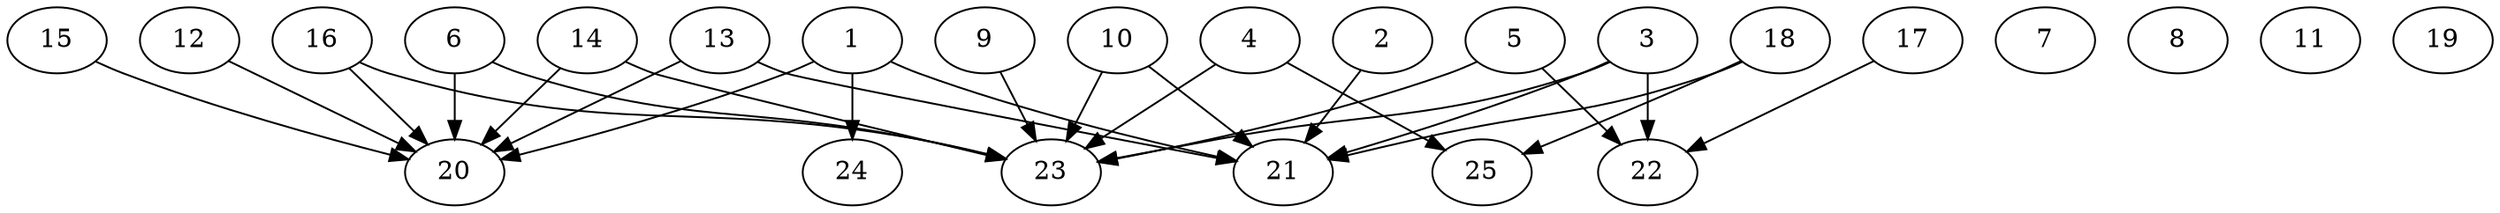 // DAG automatically generated by daggen at Thu Oct  3 14:00:40 2019
// ./daggen --dot -n 25 --ccr 0.3 --fat 0.9 --regular 0.9 --density 0.5 --mindata 5242880 --maxdata 52428800 
digraph G {
  1 [size="122279253", alpha="0.17", expect_size="36683776"] 
  1 -> 20 [size ="36683776"]
  1 -> 21 [size ="36683776"]
  1 -> 24 [size ="36683776"]
  2 [size="121658027", alpha="0.08", expect_size="36497408"] 
  2 -> 21 [size ="36497408"]
  3 [size="39393280", alpha="0.03", expect_size="11817984"] 
  3 -> 21 [size ="11817984"]
  3 -> 22 [size ="11817984"]
  3 -> 23 [size ="11817984"]
  4 [size="138516480", alpha="0.13", expect_size="41554944"] 
  4 -> 23 [size ="41554944"]
  4 -> 25 [size ="41554944"]
  5 [size="42096640", alpha="0.14", expect_size="12628992"] 
  5 -> 22 [size ="12628992"]
  5 -> 23 [size ="12628992"]
  6 [size="26603520", alpha="0.10", expect_size="7981056"] 
  6 -> 20 [size ="7981056"]
  6 -> 23 [size ="7981056"]
  7 [size="59129173", alpha="0.05", expect_size="17738752"] 
  8 [size="172943360", alpha="0.14", expect_size="51883008"] 
  9 [size="57149440", alpha="0.10", expect_size="17144832"] 
  9 -> 23 [size ="17144832"]
  10 [size="152558933", alpha="0.09", expect_size="45767680"] 
  10 -> 21 [size ="45767680"]
  10 -> 23 [size ="45767680"]
  11 [size="109178880", alpha="0.05", expect_size="32753664"] 
  12 [size="85039787", alpha="0.12", expect_size="25511936"] 
  12 -> 20 [size ="25511936"]
  13 [size="148200107", alpha="0.02", expect_size="44460032"] 
  13 -> 20 [size ="44460032"]
  13 -> 21 [size ="44460032"]
  14 [size="173909333", alpha="0.06", expect_size="52172800"] 
  14 -> 20 [size ="52172800"]
  14 -> 23 [size ="52172800"]
  15 [size="115312640", alpha="0.05", expect_size="34593792"] 
  15 -> 20 [size ="34593792"]
  16 [size="70205440", alpha="0.05", expect_size="21061632"] 
  16 -> 20 [size ="21061632"]
  16 -> 23 [size ="21061632"]
  17 [size="151207253", alpha="0.13", expect_size="45362176"] 
  17 -> 22 [size ="45362176"]
  18 [size="36468053", alpha="0.11", expect_size="10940416"] 
  18 -> 21 [size ="10940416"]
  18 -> 25 [size ="10940416"]
  19 [size="147476480", alpha="0.02", expect_size="44242944"] 
  20 [size="66228907", alpha="0.03", expect_size="19868672"] 
  21 [size="134417067", alpha="0.17", expect_size="40325120"] 
  22 [size="19449173", alpha="0.04", expect_size="5834752"] 
  23 [size="117483520", alpha="0.14", expect_size="35245056"] 
  24 [size="136789333", alpha="0.19", expect_size="41036800"] 
  25 [size="29399040", alpha="0.07", expect_size="8819712"] 
}
